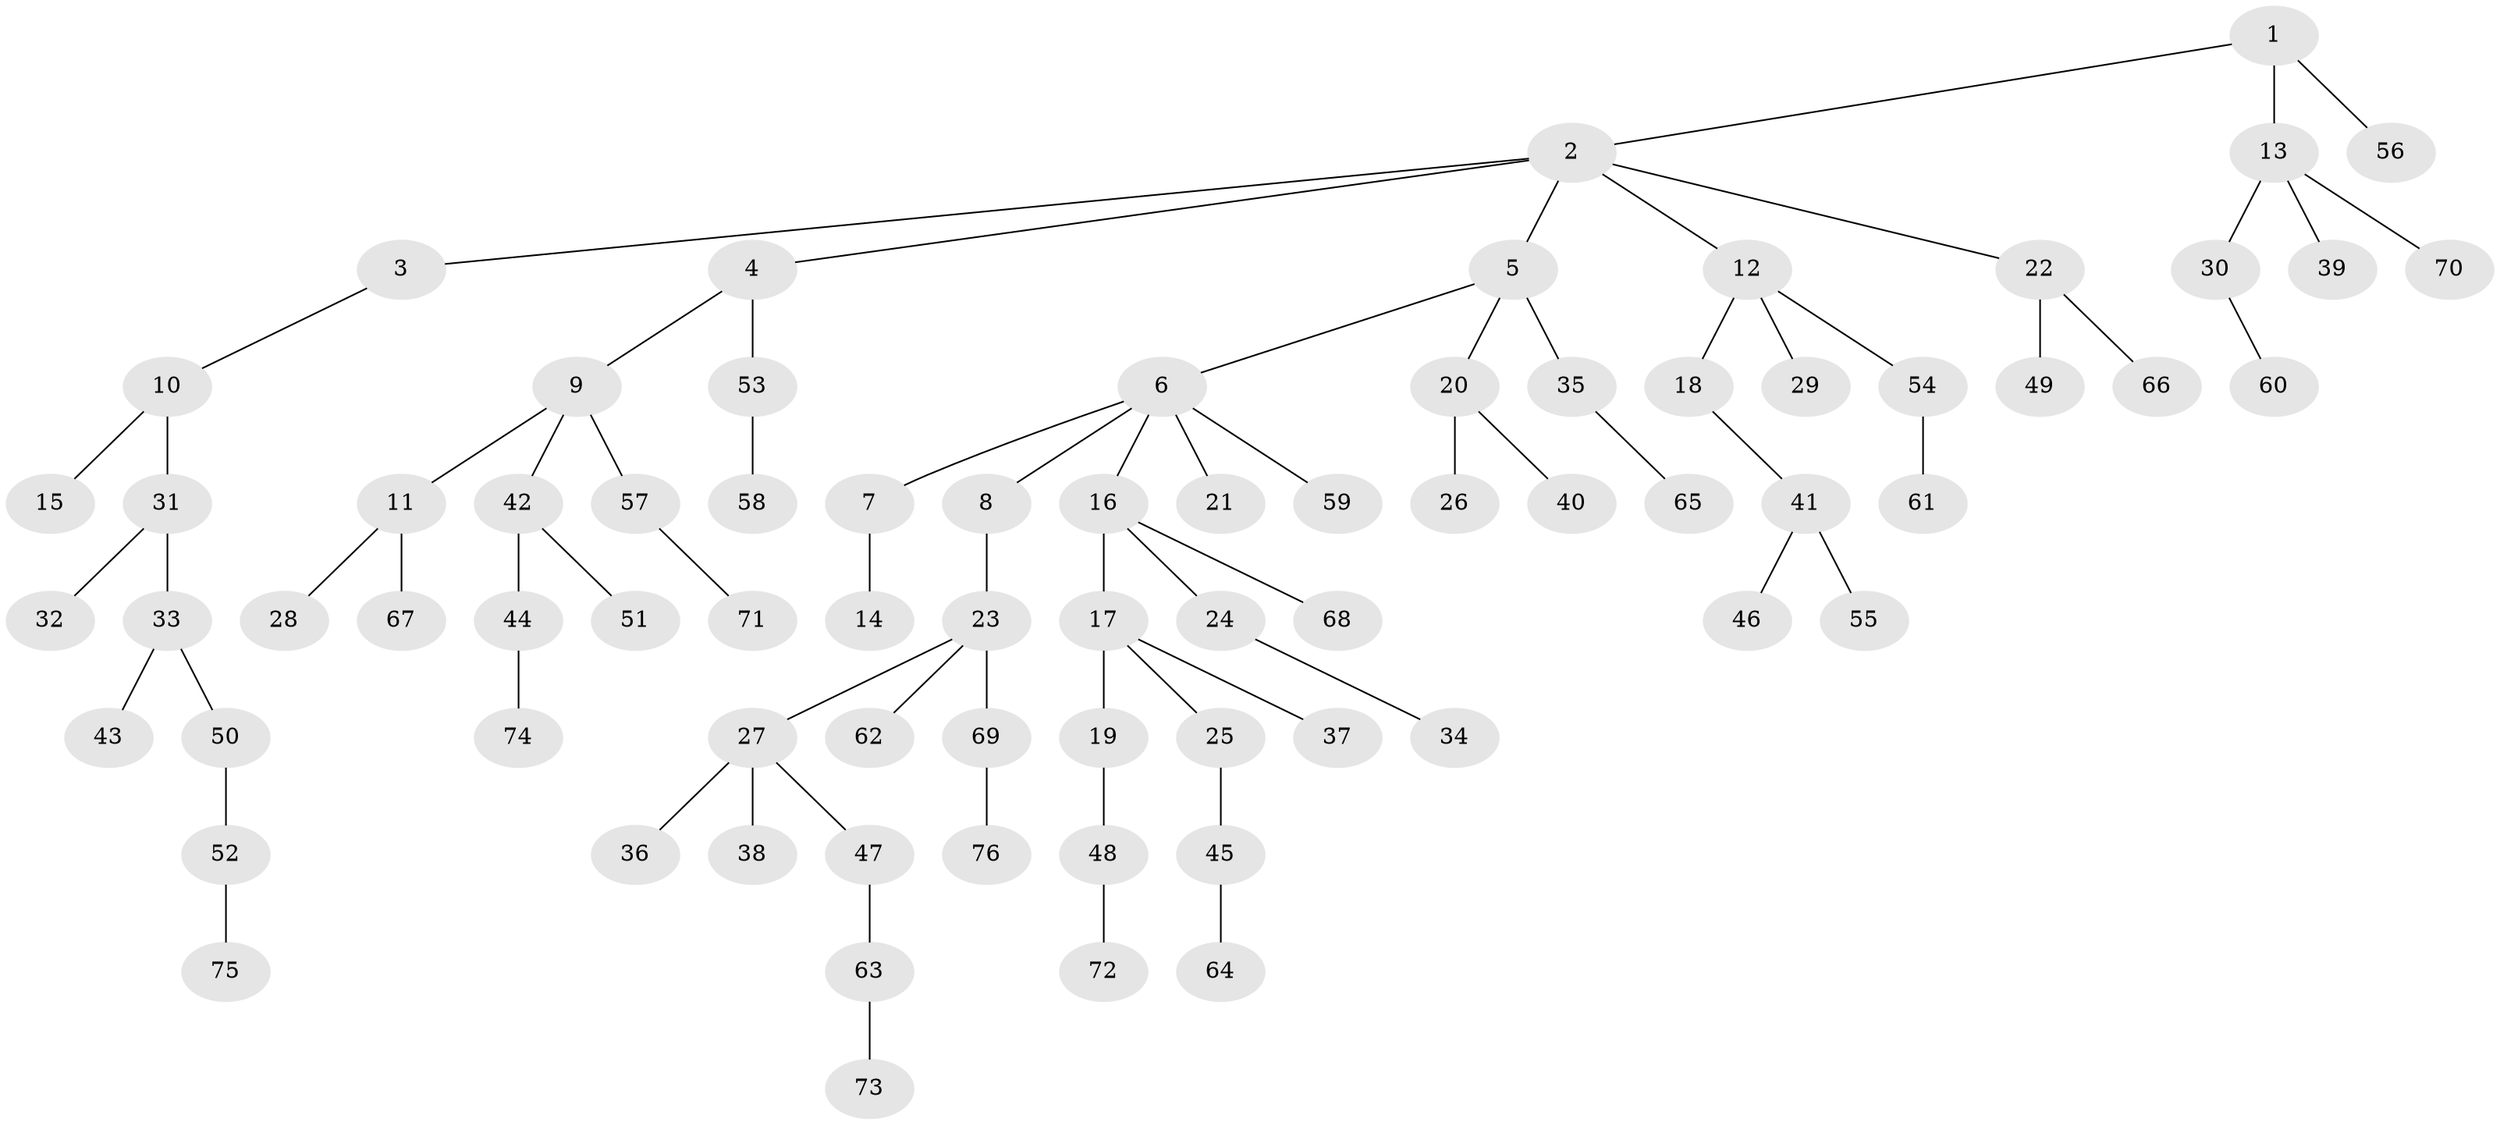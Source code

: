// Generated by graph-tools (version 1.1) at 2025/11/02/27/25 16:11:27]
// undirected, 76 vertices, 75 edges
graph export_dot {
graph [start="1"]
  node [color=gray90,style=filled];
  1;
  2;
  3;
  4;
  5;
  6;
  7;
  8;
  9;
  10;
  11;
  12;
  13;
  14;
  15;
  16;
  17;
  18;
  19;
  20;
  21;
  22;
  23;
  24;
  25;
  26;
  27;
  28;
  29;
  30;
  31;
  32;
  33;
  34;
  35;
  36;
  37;
  38;
  39;
  40;
  41;
  42;
  43;
  44;
  45;
  46;
  47;
  48;
  49;
  50;
  51;
  52;
  53;
  54;
  55;
  56;
  57;
  58;
  59;
  60;
  61;
  62;
  63;
  64;
  65;
  66;
  67;
  68;
  69;
  70;
  71;
  72;
  73;
  74;
  75;
  76;
  1 -- 2;
  1 -- 13;
  1 -- 56;
  2 -- 3;
  2 -- 4;
  2 -- 5;
  2 -- 12;
  2 -- 22;
  3 -- 10;
  4 -- 9;
  4 -- 53;
  5 -- 6;
  5 -- 20;
  5 -- 35;
  6 -- 7;
  6 -- 8;
  6 -- 16;
  6 -- 21;
  6 -- 59;
  7 -- 14;
  8 -- 23;
  9 -- 11;
  9 -- 42;
  9 -- 57;
  10 -- 15;
  10 -- 31;
  11 -- 28;
  11 -- 67;
  12 -- 18;
  12 -- 29;
  12 -- 54;
  13 -- 30;
  13 -- 39;
  13 -- 70;
  16 -- 17;
  16 -- 24;
  16 -- 68;
  17 -- 19;
  17 -- 25;
  17 -- 37;
  18 -- 41;
  19 -- 48;
  20 -- 26;
  20 -- 40;
  22 -- 49;
  22 -- 66;
  23 -- 27;
  23 -- 62;
  23 -- 69;
  24 -- 34;
  25 -- 45;
  27 -- 36;
  27 -- 38;
  27 -- 47;
  30 -- 60;
  31 -- 32;
  31 -- 33;
  33 -- 43;
  33 -- 50;
  35 -- 65;
  41 -- 46;
  41 -- 55;
  42 -- 44;
  42 -- 51;
  44 -- 74;
  45 -- 64;
  47 -- 63;
  48 -- 72;
  50 -- 52;
  52 -- 75;
  53 -- 58;
  54 -- 61;
  57 -- 71;
  63 -- 73;
  69 -- 76;
}
